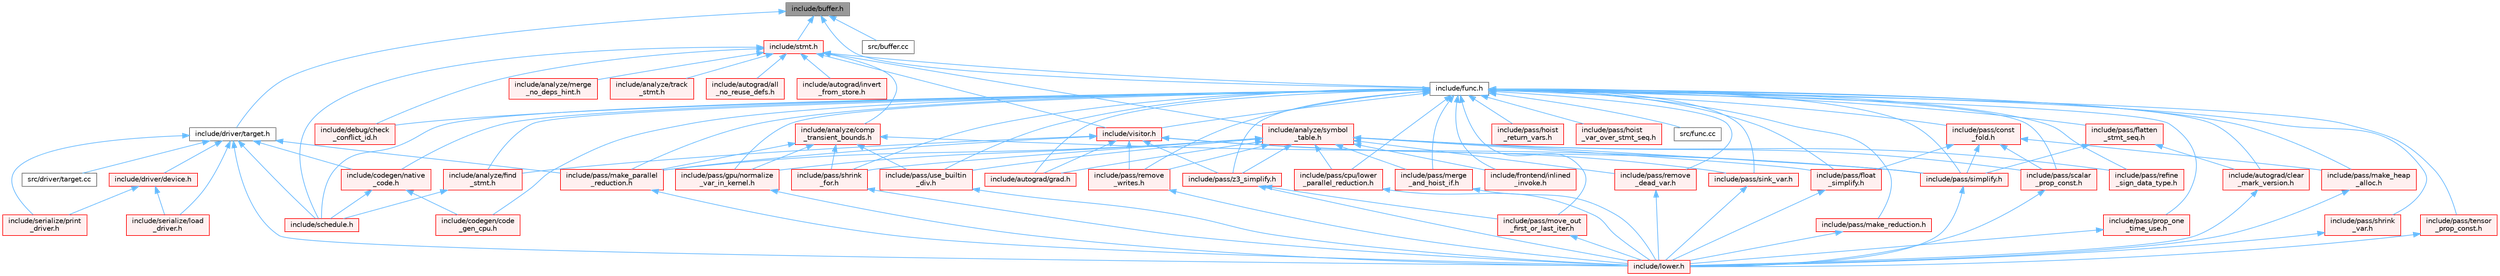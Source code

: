 digraph "include/buffer.h"
{
 // LATEX_PDF_SIZE
  bgcolor="transparent";
  edge [fontname=Helvetica,fontsize=10,labelfontname=Helvetica,labelfontsize=10];
  node [fontname=Helvetica,fontsize=10,shape=box,height=0.2,width=0.4];
  Node1 [label="include/buffer.h",height=0.2,width=0.4,color="gray40", fillcolor="grey60", style="filled", fontcolor="black",tooltip=" "];
  Node1 -> Node2 [dir="back",color="steelblue1",style="solid"];
  Node2 [label="include/driver/target.h",height=0.2,width=0.4,color="grey40", fillcolor="white", style="filled",URL="$target_8h.html",tooltip=" "];
  Node2 -> Node3 [dir="back",color="steelblue1",style="solid"];
  Node3 [label="include/codegen/native\l_code.h",height=0.2,width=0.4,color="red", fillcolor="#FFF0F0", style="filled",URL="$native__code_8h.html",tooltip=" "];
  Node3 -> Node6 [dir="back",color="steelblue1",style="solid"];
  Node6 [label="include/codegen/code\l_gen_cpu.h",height=0.2,width=0.4,color="red", fillcolor="#FFF0F0", style="filled",URL="$code__gen__cpu_8h.html",tooltip=" "];
  Node3 -> Node19 [dir="back",color="steelblue1",style="solid"];
  Node19 [label="include/schedule.h",height=0.2,width=0.4,color="red", fillcolor="#FFF0F0", style="filled",URL="$schedule_8h.html",tooltip=" "];
  Node2 -> Node53 [dir="back",color="steelblue1",style="solid"];
  Node53 [label="include/driver/device.h",height=0.2,width=0.4,color="red", fillcolor="#FFF0F0", style="filled",URL="$device_8h.html",tooltip=" "];
  Node53 -> Node189 [dir="back",color="steelblue1",style="solid"];
  Node189 [label="include/serialize/load\l_driver.h",height=0.2,width=0.4,color="red", fillcolor="#FFF0F0", style="filled",URL="$load__driver_8h.html",tooltip=" "];
  Node53 -> Node191 [dir="back",color="steelblue1",style="solid"];
  Node191 [label="include/serialize/print\l_driver.h",height=0.2,width=0.4,color="red", fillcolor="#FFF0F0", style="filled",URL="$print__driver_8h.html",tooltip=" "];
  Node2 -> Node67 [dir="back",color="steelblue1",style="solid"];
  Node67 [label="include/lower.h",height=0.2,width=0.4,color="red", fillcolor="#FFF0F0", style="filled",URL="$lower_8h.html",tooltip=" "];
  Node2 -> Node93 [dir="back",color="steelblue1",style="solid"];
  Node93 [label="include/pass/make_parallel\l_reduction.h",height=0.2,width=0.4,color="red", fillcolor="#FFF0F0", style="filled",URL="$make__parallel__reduction_8h.html",tooltip=" "];
  Node93 -> Node67 [dir="back",color="steelblue1",style="solid"];
  Node2 -> Node19 [dir="back",color="steelblue1",style="solid"];
  Node2 -> Node189 [dir="back",color="steelblue1",style="solid"];
  Node2 -> Node191 [dir="back",color="steelblue1",style="solid"];
  Node2 -> Node196 [dir="back",color="steelblue1",style="solid"];
  Node196 [label="src/driver/target.cc",height=0.2,width=0.4,color="grey40", fillcolor="white", style="filled",URL="$target_8cc.html",tooltip=" "];
  Node1 -> Node55 [dir="back",color="steelblue1",style="solid"];
  Node55 [label="include/func.h",height=0.2,width=0.4,color="grey40", fillcolor="white", style="filled",URL="$func_8h.html",tooltip=" "];
  Node55 -> Node56 [dir="back",color="steelblue1",style="solid"];
  Node56 [label="include/analyze/find\l_stmt.h",height=0.2,width=0.4,color="red", fillcolor="#FFF0F0", style="filled",URL="$find__stmt_8h.html",tooltip=" "];
  Node56 -> Node19 [dir="back",color="steelblue1",style="solid"];
  Node55 -> Node130 [dir="back",color="steelblue1",style="solid"];
  Node130 [label="include/autograd/clear\l_mark_version.h",height=0.2,width=0.4,color="red", fillcolor="#FFF0F0", style="filled",URL="$clear__mark__version_8h.html",tooltip=" "];
  Node130 -> Node67 [dir="back",color="steelblue1",style="solid"];
  Node55 -> Node131 [dir="back",color="steelblue1",style="solid"];
  Node131 [label="include/autograd/grad.h",height=0.2,width=0.4,color="red", fillcolor="#FFF0F0", style="filled",URL="$grad_8h.html",tooltip=" "];
  Node55 -> Node6 [dir="back",color="steelblue1",style="solid"];
  Node55 -> Node3 [dir="back",color="steelblue1",style="solid"];
  Node55 -> Node132 [dir="back",color="steelblue1",style="solid"];
  Node132 [label="include/debug/check\l_conflict_id.h",height=0.2,width=0.4,color="red", fillcolor="#FFF0F0", style="filled",URL="$check__conflict__id_8h.html",tooltip=" "];
  Node55 -> Node134 [dir="back",color="steelblue1",style="solid"];
  Node134 [label="include/frontend/inlined\l_invoke.h",height=0.2,width=0.4,color="red", fillcolor="#FFF0F0", style="filled",URL="$inlined__invoke_8h.html",tooltip=" "];
  Node55 -> Node135 [dir="back",color="steelblue1",style="solid"];
  Node135 [label="include/pass/const\l_fold.h",height=0.2,width=0.4,color="red", fillcolor="#FFF0F0", style="filled",URL="$const__fold_8h.html",tooltip=" "];
  Node135 -> Node137 [dir="back",color="steelblue1",style="solid"];
  Node137 [label="include/pass/float\l_simplify.h",height=0.2,width=0.4,color="red", fillcolor="#FFF0F0", style="filled",URL="$float__simplify_8h.html",tooltip=" "];
  Node137 -> Node67 [dir="back",color="steelblue1",style="solid"];
  Node135 -> Node139 [dir="back",color="steelblue1",style="solid"];
  Node139 [label="include/pass/make_heap\l_alloc.h",height=0.2,width=0.4,color="red", fillcolor="#FFF0F0", style="filled",URL="$make__heap__alloc_8h.html",tooltip=" "];
  Node139 -> Node67 [dir="back",color="steelblue1",style="solid"];
  Node135 -> Node140 [dir="back",color="steelblue1",style="solid"];
  Node140 [label="include/pass/scalar\l_prop_const.h",height=0.2,width=0.4,color="red", fillcolor="#FFF0F0", style="filled",URL="$scalar__prop__const_8h.html",tooltip=" "];
  Node140 -> Node67 [dir="back",color="steelblue1",style="solid"];
  Node135 -> Node83 [dir="back",color="steelblue1",style="solid"];
  Node83 [label="include/pass/simplify.h",height=0.2,width=0.4,color="red", fillcolor="#FFF0F0", style="filled",URL="$simplify_8h.html",tooltip=" "];
  Node83 -> Node67 [dir="back",color="steelblue1",style="solid"];
  Node55 -> Node142 [dir="back",color="steelblue1",style="solid"];
  Node142 [label="include/pass/cpu/lower\l_parallel_reduction.h",height=0.2,width=0.4,color="red", fillcolor="#FFF0F0", style="filled",URL="$cpu_2lower__parallel__reduction_8h.html",tooltip=" "];
  Node142 -> Node67 [dir="back",color="steelblue1",style="solid"];
  Node55 -> Node143 [dir="back",color="steelblue1",style="solid"];
  Node143 [label="include/pass/flatten\l_stmt_seq.h",height=0.2,width=0.4,color="red", fillcolor="#FFF0F0", style="filled",URL="$flatten__stmt__seq_8h.html",tooltip=" "];
  Node143 -> Node130 [dir="back",color="steelblue1",style="solid"];
  Node143 -> Node83 [dir="back",color="steelblue1",style="solid"];
  Node55 -> Node137 [dir="back",color="steelblue1",style="solid"];
  Node55 -> Node97 [dir="back",color="steelblue1",style="solid"];
  Node97 [label="include/pass/gpu/normalize\l_var_in_kernel.h",height=0.2,width=0.4,color="red", fillcolor="#FFF0F0", style="filled",URL="$normalize__var__in__kernel_8h.html",tooltip=" "];
  Node97 -> Node67 [dir="back",color="steelblue1",style="solid"];
  Node55 -> Node147 [dir="back",color="steelblue1",style="solid"];
  Node147 [label="include/pass/hoist\l_return_vars.h",height=0.2,width=0.4,color="red", fillcolor="#FFF0F0", style="filled",URL="$hoist__return__vars_8h.html",tooltip=" "];
  Node55 -> Node149 [dir="back",color="steelblue1",style="solid"];
  Node149 [label="include/pass/hoist\l_var_over_stmt_seq.h",height=0.2,width=0.4,color="red", fillcolor="#FFF0F0", style="filled",URL="$hoist__var__over__stmt__seq_8h.html",tooltip=" "];
  Node55 -> Node139 [dir="back",color="steelblue1",style="solid"];
  Node55 -> Node93 [dir="back",color="steelblue1",style="solid"];
  Node55 -> Node150 [dir="back",color="steelblue1",style="solid"];
  Node150 [label="include/pass/make_reduction.h",height=0.2,width=0.4,color="red", fillcolor="#FFF0F0", style="filled",URL="$make__reduction_8h.html",tooltip=" "];
  Node150 -> Node67 [dir="back",color="steelblue1",style="solid"];
  Node55 -> Node151 [dir="back",color="steelblue1",style="solid"];
  Node151 [label="include/pass/merge\l_and_hoist_if.h",height=0.2,width=0.4,color="red", fillcolor="#FFF0F0", style="filled",URL="$merge__and__hoist__if_8h.html",tooltip=" "];
  Node151 -> Node67 [dir="back",color="steelblue1",style="solid"];
  Node55 -> Node152 [dir="back",color="steelblue1",style="solid"];
  Node152 [label="include/pass/move_out\l_first_or_last_iter.h",height=0.2,width=0.4,color="red", fillcolor="#FFF0F0", style="filled",URL="$move__out__first__or__last__iter_8h.html",tooltip=" "];
  Node152 -> Node67 [dir="back",color="steelblue1",style="solid"];
  Node55 -> Node154 [dir="back",color="steelblue1",style="solid"];
  Node154 [label="include/pass/prop_one\l_time_use.h",height=0.2,width=0.4,color="red", fillcolor="#FFF0F0", style="filled",URL="$prop__one__time__use_8h.html",tooltip=" "];
  Node154 -> Node67 [dir="back",color="steelblue1",style="solid"];
  Node55 -> Node155 [dir="back",color="steelblue1",style="solid"];
  Node155 [label="include/pass/refine\l_sign_data_type.h",height=0.2,width=0.4,color="red", fillcolor="#FFF0F0", style="filled",URL="$refine__sign__data__type_8h.html",tooltip=" "];
  Node55 -> Node157 [dir="back",color="steelblue1",style="solid"];
  Node157 [label="include/pass/remove\l_dead_var.h",height=0.2,width=0.4,color="red", fillcolor="#FFF0F0", style="filled",URL="$remove__dead__var_8h.html",tooltip=" "];
  Node157 -> Node67 [dir="back",color="steelblue1",style="solid"];
  Node55 -> Node158 [dir="back",color="steelblue1",style="solid"];
  Node158 [label="include/pass/remove\l_writes.h",height=0.2,width=0.4,color="red", fillcolor="#FFF0F0", style="filled",URL="$remove__writes_8h.html",tooltip=" "];
  Node158 -> Node67 [dir="back",color="steelblue1",style="solid"];
  Node55 -> Node140 [dir="back",color="steelblue1",style="solid"];
  Node55 -> Node66 [dir="back",color="steelblue1",style="solid"];
  Node66 [label="include/pass/shrink\l_for.h",height=0.2,width=0.4,color="red", fillcolor="#FFF0F0", style="filled",URL="$shrink__for_8h.html",tooltip=" "];
  Node66 -> Node67 [dir="back",color="steelblue1",style="solid"];
  Node55 -> Node80 [dir="back",color="steelblue1",style="solid"];
  Node80 [label="include/pass/shrink\l_var.h",height=0.2,width=0.4,color="red", fillcolor="#FFF0F0", style="filled",URL="$shrink__var_8h.html",tooltip=" "];
  Node80 -> Node67 [dir="back",color="steelblue1",style="solid"];
  Node55 -> Node83 [dir="back",color="steelblue1",style="solid"];
  Node55 -> Node160 [dir="back",color="steelblue1",style="solid"];
  Node160 [label="include/pass/sink_var.h",height=0.2,width=0.4,color="red", fillcolor="#FFF0F0", style="filled",URL="$sink__var_8h.html",tooltip=" "];
  Node160 -> Node67 [dir="back",color="steelblue1",style="solid"];
  Node55 -> Node161 [dir="back",color="steelblue1",style="solid"];
  Node161 [label="include/pass/tensor\l_prop_const.h",height=0.2,width=0.4,color="red", fillcolor="#FFF0F0", style="filled",URL="$tensor__prop__const_8h.html",tooltip=" "];
  Node161 -> Node67 [dir="back",color="steelblue1",style="solid"];
  Node55 -> Node94 [dir="back",color="steelblue1",style="solid"];
  Node94 [label="include/pass/use_builtin\l_div.h",height=0.2,width=0.4,color="red", fillcolor="#FFF0F0", style="filled",URL="$use__builtin__div_8h.html",tooltip=" "];
  Node94 -> Node67 [dir="back",color="steelblue1",style="solid"];
  Node55 -> Node162 [dir="back",color="steelblue1",style="solid"];
  Node162 [label="include/pass/z3_simplify.h",height=0.2,width=0.4,color="red", fillcolor="#FFF0F0", style="filled",URL="$z3__simplify_8h.html",tooltip=" "];
  Node162 -> Node67 [dir="back",color="steelblue1",style="solid"];
  Node162 -> Node152 [dir="back",color="steelblue1",style="solid"];
  Node55 -> Node19 [dir="back",color="steelblue1",style="solid"];
  Node55 -> Node163 [dir="back",color="steelblue1",style="solid"];
  Node163 [label="include/visitor.h",height=0.2,width=0.4,color="red", fillcolor="#FFF0F0", style="filled",URL="$visitor_8h.html",tooltip=" "];
  Node163 -> Node56 [dir="back",color="steelblue1",style="solid"];
  Node163 -> Node131 [dir="back",color="steelblue1",style="solid"];
  Node163 -> Node93 [dir="back",color="steelblue1",style="solid"];
  Node163 -> Node158 [dir="back",color="steelblue1",style="solid"];
  Node163 -> Node83 [dir="back",color="steelblue1",style="solid"];
  Node163 -> Node160 [dir="back",color="steelblue1",style="solid"];
  Node163 -> Node162 [dir="back",color="steelblue1",style="solid"];
  Node55 -> Node188 [dir="back",color="steelblue1",style="solid"];
  Node188 [label="src/func.cc",height=0.2,width=0.4,color="grey40", fillcolor="white", style="filled",URL="$func_8cc.html",tooltip=" "];
  Node1 -> Node197 [dir="back",color="steelblue1",style="solid"];
  Node197 [label="include/stmt.h",height=0.2,width=0.4,color="red", fillcolor="#FFF0F0", style="filled",URL="$stmt_8h.html",tooltip=" "];
  Node197 -> Node76 [dir="back",color="steelblue1",style="solid"];
  Node76 [label="include/analyze/comp\l_transient_bounds.h",height=0.2,width=0.4,color="red", fillcolor="#FFF0F0", style="filled",URL="$comp__transient__bounds_8h.html",tooltip=" "];
  Node76 -> Node97 [dir="back",color="steelblue1",style="solid"];
  Node76 -> Node93 [dir="back",color="steelblue1",style="solid"];
  Node76 -> Node66 [dir="back",color="steelblue1",style="solid"];
  Node76 -> Node83 [dir="back",color="steelblue1",style="solid"];
  Node76 -> Node94 [dir="back",color="steelblue1",style="solid"];
  Node197 -> Node198 [dir="back",color="steelblue1",style="solid"];
  Node198 [label="include/analyze/merge\l_no_deps_hint.h",height=0.2,width=0.4,color="red", fillcolor="#FFF0F0", style="filled",URL="$merge__no__deps__hint_8h.html",tooltip=" "];
  Node197 -> Node199 [dir="back",color="steelblue1",style="solid"];
  Node199 [label="include/analyze/symbol\l_table.h",height=0.2,width=0.4,color="red", fillcolor="#FFF0F0", style="filled",URL="$symbol__table_8h.html",tooltip=" "];
  Node199 -> Node131 [dir="back",color="steelblue1",style="solid"];
  Node199 -> Node134 [dir="back",color="steelblue1",style="solid"];
  Node199 -> Node142 [dir="back",color="steelblue1",style="solid"];
  Node199 -> Node137 [dir="back",color="steelblue1",style="solid"];
  Node199 -> Node97 [dir="back",color="steelblue1",style="solid"];
  Node199 -> Node93 [dir="back",color="steelblue1",style="solid"];
  Node199 -> Node151 [dir="back",color="steelblue1",style="solid"];
  Node199 -> Node155 [dir="back",color="steelblue1",style="solid"];
  Node199 -> Node157 [dir="back",color="steelblue1",style="solid"];
  Node199 -> Node158 [dir="back",color="steelblue1",style="solid"];
  Node199 -> Node140 [dir="back",color="steelblue1",style="solid"];
  Node199 -> Node66 [dir="back",color="steelblue1",style="solid"];
  Node199 -> Node83 [dir="back",color="steelblue1",style="solid"];
  Node199 -> Node94 [dir="back",color="steelblue1",style="solid"];
  Node199 -> Node162 [dir="back",color="steelblue1",style="solid"];
  Node197 -> Node209 [dir="back",color="steelblue1",style="solid"];
  Node209 [label="include/analyze/track\l_stmt.h",height=0.2,width=0.4,color="red", fillcolor="#FFF0F0", style="filled",URL="$track__stmt_8h.html",tooltip=" "];
  Node197 -> Node211 [dir="back",color="steelblue1",style="solid"];
  Node211 [label="include/autograd/all\l_no_reuse_defs.h",height=0.2,width=0.4,color="red", fillcolor="#FFF0F0", style="filled",URL="$all__no__reuse__defs_8h.html",tooltip=" "];
  Node197 -> Node212 [dir="back",color="steelblue1",style="solid"];
  Node212 [label="include/autograd/invert\l_from_store.h",height=0.2,width=0.4,color="red", fillcolor="#FFF0F0", style="filled",URL="$invert__from__store_8h.html",tooltip=" "];
  Node197 -> Node132 [dir="back",color="steelblue1",style="solid"];
  Node197 -> Node55 [dir="back",color="steelblue1",style="solid"];
  Node197 -> Node19 [dir="back",color="steelblue1",style="solid"];
  Node197 -> Node163 [dir="back",color="steelblue1",style="solid"];
  Node1 -> Node220 [dir="back",color="steelblue1",style="solid"];
  Node220 [label="src/buffer.cc",height=0.2,width=0.4,color="grey40", fillcolor="white", style="filled",URL="$buffer_8cc.html",tooltip=" "];
}
